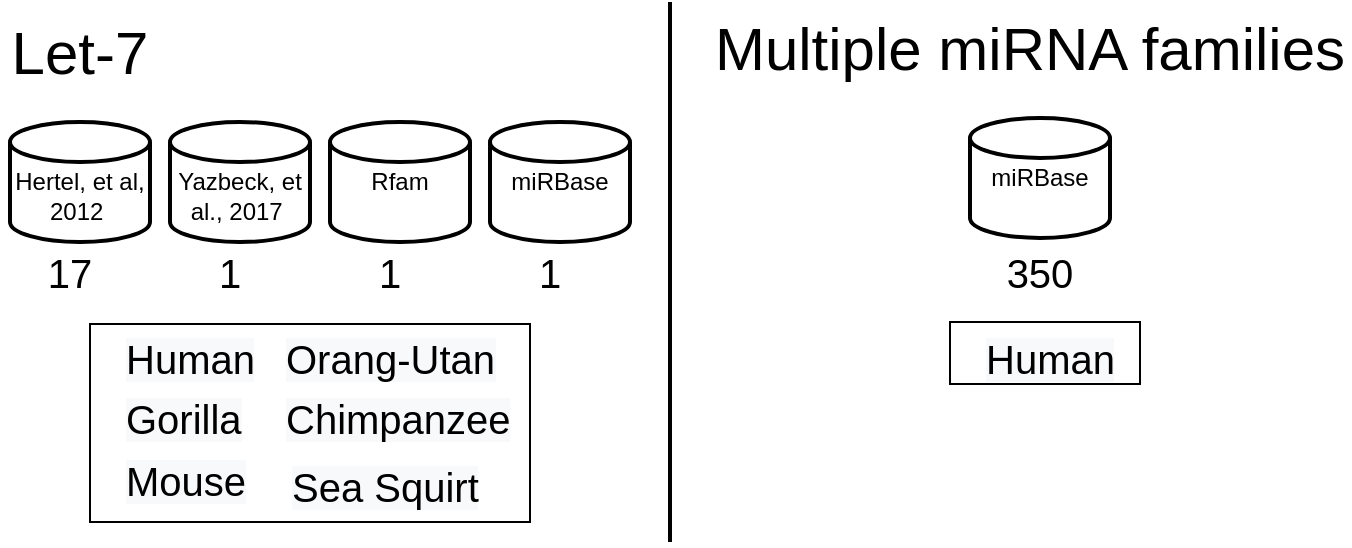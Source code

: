 <mxfile version="19.0.3" type="device"><diagram id="r_uS2KWp8HfLuIsB73IT" name="Page-1"><mxGraphModel dx="898" dy="846" grid="1" gridSize="10" guides="1" tooltips="1" connect="1" arrows="1" fold="1" page="1" pageScale="1" pageWidth="827" pageHeight="1169" math="0" shadow="0"><root><mxCell id="0"/><mxCell id="1" parent="0"/><mxCell id="LdKVPXrhKhMwsKs9zcz0-1" value="&lt;br&gt;Hertel, et al, 2012&amp;nbsp;" style="strokeWidth=2;html=1;shape=mxgraph.flowchart.database;whiteSpace=wrap;" vertex="1" parent="1"><mxGeometry x="160" y="180" width="70" height="60" as="geometry"/></mxCell><mxCell id="LdKVPXrhKhMwsKs9zcz0-2" value="&lt;br&gt;Yazbeck, et al., 2017&amp;nbsp;" style="strokeWidth=2;html=1;shape=mxgraph.flowchart.database;whiteSpace=wrap;" vertex="1" parent="1"><mxGeometry x="240" y="180" width="70" height="60" as="geometry"/></mxCell><mxCell id="LdKVPXrhKhMwsKs9zcz0-3" value="Rfam" style="strokeWidth=2;html=1;shape=mxgraph.flowchart.database;whiteSpace=wrap;" vertex="1" parent="1"><mxGeometry x="320" y="180" width="70" height="60" as="geometry"/></mxCell><mxCell id="LdKVPXrhKhMwsKs9zcz0-4" value="miRBase" style="strokeWidth=2;html=1;shape=mxgraph.flowchart.database;whiteSpace=wrap;" vertex="1" parent="1"><mxGeometry x="400" y="180" width="70" height="60" as="geometry"/></mxCell><mxCell id="LdKVPXrhKhMwsKs9zcz0-5" value="17" style="text;html=1;strokeColor=none;fillColor=none;align=center;verticalAlign=middle;whiteSpace=wrap;rounded=0;fontSize=20;" vertex="1" parent="1"><mxGeometry x="160" y="240" width="60" height="30" as="geometry"/></mxCell><mxCell id="LdKVPXrhKhMwsKs9zcz0-6" value="1" style="text;html=1;strokeColor=none;fillColor=none;align=center;verticalAlign=middle;whiteSpace=wrap;rounded=0;fontSize=20;" vertex="1" parent="1"><mxGeometry x="240" y="240" width="60" height="30" as="geometry"/></mxCell><mxCell id="LdKVPXrhKhMwsKs9zcz0-7" value="1" style="text;html=1;strokeColor=none;fillColor=none;align=center;verticalAlign=middle;whiteSpace=wrap;rounded=0;fontSize=20;" vertex="1" parent="1"><mxGeometry x="400" y="240" width="60" height="30" as="geometry"/></mxCell><mxCell id="LdKVPXrhKhMwsKs9zcz0-8" value="1" style="text;html=1;strokeColor=none;fillColor=none;align=center;verticalAlign=middle;whiteSpace=wrap;rounded=0;fontSize=20;" vertex="1" parent="1"><mxGeometry x="320" y="240" width="60" height="30" as="geometry"/></mxCell><mxCell id="LdKVPXrhKhMwsKs9zcz0-9" value="&lt;font style=&quot;font-size: 30px;&quot;&gt;Let-7&lt;/font&gt;" style="text;html=1;strokeColor=none;fillColor=none;align=center;verticalAlign=middle;whiteSpace=wrap;rounded=0;" vertex="1" parent="1"><mxGeometry x="155" y="130" width="80" height="30" as="geometry"/></mxCell><mxCell id="LdKVPXrhKhMwsKs9zcz0-21" value="" style="group" vertex="1" connectable="0" parent="1"><mxGeometry x="200" y="280" width="236" height="104" as="geometry"/></mxCell><mxCell id="LdKVPXrhKhMwsKs9zcz0-20" value="" style="rounded=0;whiteSpace=wrap;html=1;fontSize=20;" vertex="1" parent="LdKVPXrhKhMwsKs9zcz0-21"><mxGeometry y="1" width="220" height="99" as="geometry"/></mxCell><mxCell id="LdKVPXrhKhMwsKs9zcz0-13" value="&lt;meta charset=&quot;utf-8&quot;&gt;&lt;span style=&quot;color: rgb(0, 0, 0); font-family: Helvetica; font-size: 20px; font-style: normal; font-variant-ligatures: normal; font-variant-caps: normal; font-weight: 400; letter-spacing: normal; orphans: 2; text-align: center; text-indent: 0px; text-transform: none; widows: 2; word-spacing: 0px; -webkit-text-stroke-width: 0px; background-color: rgb(248, 249, 250); text-decoration-thickness: initial; text-decoration-style: initial; text-decoration-color: initial; float: none; display: inline !important;&quot;&gt;Human&lt;/span&gt;&lt;br style=&quot;color: rgb(0, 0, 0); font-family: Helvetica; font-size: 20px; font-style: normal; font-variant-ligatures: normal; font-variant-caps: normal; font-weight: 400; letter-spacing: normal; orphans: 2; text-align: center; text-indent: 0px; text-transform: none; widows: 2; word-spacing: 0px; -webkit-text-stroke-width: 0px; background-color: rgb(248, 249, 250); text-decoration-thickness: initial; text-decoration-style: initial; text-decoration-color: initial;&quot;&gt;" style="text;whiteSpace=wrap;html=1;fontSize=20;" vertex="1" parent="LdKVPXrhKhMwsKs9zcz0-21"><mxGeometry x="16" width="90" height="40" as="geometry"/></mxCell><mxCell id="LdKVPXrhKhMwsKs9zcz0-14" value="&lt;meta charset=&quot;utf-8&quot;&gt;&lt;span style=&quot;color: rgb(0, 0, 0); font-family: Helvetica; font-size: 20px; font-style: normal; font-variant-ligatures: normal; font-variant-caps: normal; font-weight: 400; letter-spacing: normal; orphans: 2; text-align: center; text-indent: 0px; text-transform: none; widows: 2; word-spacing: 0px; -webkit-text-stroke-width: 0px; background-color: rgb(248, 249, 250); text-decoration-thickness: initial; text-decoration-style: initial; text-decoration-color: initial; float: none; display: inline !important;&quot;&gt;Orang-Utan&lt;/span&gt;" style="text;whiteSpace=wrap;html=1;fontSize=20;" vertex="1" parent="LdKVPXrhKhMwsKs9zcz0-21"><mxGeometry x="96" width="130" height="40" as="geometry"/></mxCell><mxCell id="LdKVPXrhKhMwsKs9zcz0-15" value="&lt;meta charset=&quot;utf-8&quot;&gt;&lt;span style=&quot;color: rgb(0, 0, 0); font-family: Helvetica; font-size: 20px; font-style: normal; font-variant-ligatures: normal; font-variant-caps: normal; font-weight: 400; letter-spacing: normal; orphans: 2; text-align: center; text-indent: 0px; text-transform: none; widows: 2; word-spacing: 0px; -webkit-text-stroke-width: 0px; background-color: rgb(248, 249, 250); text-decoration-thickness: initial; text-decoration-style: initial; text-decoration-color: initial; float: none; display: inline !important;&quot;&gt;Gorilla&lt;/span&gt;" style="text;whiteSpace=wrap;html=1;fontSize=20;" vertex="1" parent="LdKVPXrhKhMwsKs9zcz0-21"><mxGeometry x="16" y="30" width="80" height="40" as="geometry"/></mxCell><mxCell id="LdKVPXrhKhMwsKs9zcz0-16" value="&lt;meta charset=&quot;utf-8&quot;&gt;&lt;span style=&quot;color: rgb(0, 0, 0); font-family: Helvetica; font-size: 20px; font-style: normal; font-variant-ligatures: normal; font-variant-caps: normal; font-weight: 400; letter-spacing: normal; orphans: 2; text-align: center; text-indent: 0px; text-transform: none; widows: 2; word-spacing: 0px; -webkit-text-stroke-width: 0px; background-color: rgb(248, 249, 250); text-decoration-thickness: initial; text-decoration-style: initial; text-decoration-color: initial; float: none; display: inline !important;&quot;&gt;Chimpanzee&lt;/span&gt;" style="text;whiteSpace=wrap;html=1;fontSize=20;" vertex="1" parent="LdKVPXrhKhMwsKs9zcz0-21"><mxGeometry x="96" y="30" width="140" height="40" as="geometry"/></mxCell><mxCell id="LdKVPXrhKhMwsKs9zcz0-17" value="&lt;meta charset=&quot;utf-8&quot;&gt;&lt;span style=&quot;color: rgb(0, 0, 0); font-family: Helvetica; font-size: 20px; font-style: normal; font-variant-ligatures: normal; font-variant-caps: normal; font-weight: 400; letter-spacing: normal; orphans: 2; text-align: center; text-indent: 0px; text-transform: none; widows: 2; word-spacing: 0px; -webkit-text-stroke-width: 0px; background-color: rgb(248, 249, 250); text-decoration-thickness: initial; text-decoration-style: initial; text-decoration-color: initial; float: none; display: inline !important;&quot;&gt;Mouse&lt;/span&gt;" style="text;whiteSpace=wrap;html=1;fontSize=20;" vertex="1" parent="LdKVPXrhKhMwsKs9zcz0-21"><mxGeometry x="16" y="61" width="90" height="40" as="geometry"/></mxCell><mxCell id="LdKVPXrhKhMwsKs9zcz0-18" value="&lt;meta charset=&quot;utf-8&quot;&gt;&lt;span style=&quot;color: rgb(0, 0, 0); font-family: Helvetica; font-size: 20px; font-style: normal; font-variant-ligatures: normal; font-variant-caps: normal; font-weight: 400; letter-spacing: normal; orphans: 2; text-align: center; text-indent: 0px; text-transform: none; widows: 2; word-spacing: 0px; -webkit-text-stroke-width: 0px; background-color: rgb(248, 249, 250); text-decoration-thickness: initial; text-decoration-style: initial; text-decoration-color: initial; float: none; display: inline !important;&quot;&gt;Sea Squirt&lt;/span&gt;" style="text;whiteSpace=wrap;html=1;fontSize=20;" vertex="1" parent="LdKVPXrhKhMwsKs9zcz0-21"><mxGeometry x="99" y="64" width="120" height="40" as="geometry"/></mxCell><mxCell id="LdKVPXrhKhMwsKs9zcz0-25" value="miRBase" style="strokeWidth=2;html=1;shape=mxgraph.flowchart.database;whiteSpace=wrap;" vertex="1" parent="1"><mxGeometry x="640" y="178" width="70" height="60" as="geometry"/></mxCell><mxCell id="LdKVPXrhKhMwsKs9zcz0-30" value="&lt;span style=&quot;font-size: 30px;&quot;&gt;Multiple miRNA families&lt;/span&gt;" style="text;html=1;strokeColor=none;fillColor=none;align=center;verticalAlign=middle;whiteSpace=wrap;rounded=0;" vertex="1" parent="1"><mxGeometry x="510" y="128" width="320" height="30" as="geometry"/></mxCell><mxCell id="LdKVPXrhKhMwsKs9zcz0-39" value="350" style="text;html=1;strokeColor=none;fillColor=none;align=center;verticalAlign=middle;whiteSpace=wrap;rounded=0;fontSize=20;" vertex="1" parent="1"><mxGeometry x="645" y="240" width="60" height="30" as="geometry"/></mxCell><mxCell id="LdKVPXrhKhMwsKs9zcz0-40" value="" style="group" vertex="1" connectable="0" parent="1"><mxGeometry x="630" y="280" width="106" height="40" as="geometry"/></mxCell><mxCell id="LdKVPXrhKhMwsKs9zcz0-32" value="" style="rounded=0;whiteSpace=wrap;html=1;fontSize=20;" vertex="1" parent="LdKVPXrhKhMwsKs9zcz0-40"><mxGeometry width="95" height="31" as="geometry"/></mxCell><mxCell id="LdKVPXrhKhMwsKs9zcz0-33" value="&lt;meta charset=&quot;utf-8&quot;&gt;&lt;span style=&quot;color: rgb(0, 0, 0); font-family: Helvetica; font-size: 20px; font-style: normal; font-variant-ligatures: normal; font-variant-caps: normal; font-weight: 400; letter-spacing: normal; orphans: 2; text-align: center; text-indent: 0px; text-transform: none; widows: 2; word-spacing: 0px; -webkit-text-stroke-width: 0px; background-color: rgb(248, 249, 250); text-decoration-thickness: initial; text-decoration-style: initial; text-decoration-color: initial; float: none; display: inline !important;&quot;&gt;Human&lt;/span&gt;&lt;br style=&quot;color: rgb(0, 0, 0); font-family: Helvetica; font-size: 20px; font-style: normal; font-variant-ligatures: normal; font-variant-caps: normal; font-weight: 400; letter-spacing: normal; orphans: 2; text-align: center; text-indent: 0px; text-transform: none; widows: 2; word-spacing: 0px; -webkit-text-stroke-width: 0px; background-color: rgb(248, 249, 250); text-decoration-thickness: initial; text-decoration-style: initial; text-decoration-color: initial;&quot;&gt;" style="text;whiteSpace=wrap;html=1;fontSize=20;" vertex="1" parent="LdKVPXrhKhMwsKs9zcz0-40"><mxGeometry x="16" width="90" height="40" as="geometry"/></mxCell><mxCell id="LdKVPXrhKhMwsKs9zcz0-42" value="" style="endArrow=none;html=1;rounded=0;fontSize=20;strokeWidth=2;" edge="1" parent="1"><mxGeometry width="50" height="50" relative="1" as="geometry"><mxPoint x="490" y="390" as="sourcePoint"/><mxPoint x="490" y="120" as="targetPoint"/></mxGeometry></mxCell></root></mxGraphModel></diagram></mxfile>